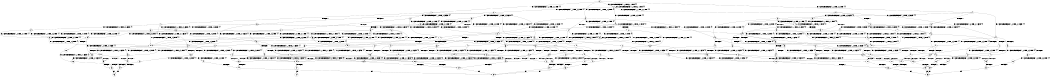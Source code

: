 digraph BCG {
size = "7, 10.5";
center = TRUE;
node [shape = circle];
0 [peripheries = 2];
0 -> 1 [label = "EX !0 !ATOMIC_EXCH_BRANCH (1, +1, TRUE, +0, 2, TRUE) !{0}"];
0 -> 2 [label = "EX !2 !ATOMIC_EXCH_BRANCH (1, +0, TRUE, +0, 1, TRUE) !{0}"];
0 -> 3 [label = "EX !1 !ATOMIC_EXCH_BRANCH (1, +0, TRUE, +0, 3, TRUE) !{0}"];
0 -> 4 [label = "EX !0 !ATOMIC_EXCH_BRANCH (1, +1, TRUE, +0, 2, TRUE) !{0}"];
1 -> 5 [label = "EX !2 !ATOMIC_EXCH_BRANCH (1, +0, TRUE, +0, 1, FALSE) !{0}"];
1 -> 6 [label = "EX !1 !ATOMIC_EXCH_BRANCH (1, +0, TRUE, +0, 3, FALSE) !{0}"];
1 -> 7 [label = "TERMINATE !0"];
2 -> 2 [label = "EX !2 !ATOMIC_EXCH_BRANCH (1, +0, TRUE, +0, 1, TRUE) !{0}"];
2 -> 8 [label = "EX !0 !ATOMIC_EXCH_BRANCH (1, +1, TRUE, +0, 2, TRUE) !{0}"];
2 -> 9 [label = "EX !1 !ATOMIC_EXCH_BRANCH (1, +0, TRUE, +0, 3, TRUE) !{0}"];
2 -> 10 [label = "EX !0 !ATOMIC_EXCH_BRANCH (1, +1, TRUE, +0, 2, TRUE) !{0}"];
3 -> 11 [label = "EX !0 !ATOMIC_EXCH_BRANCH (1, +1, TRUE, +0, 2, TRUE) !{0}"];
3 -> 9 [label = "EX !2 !ATOMIC_EXCH_BRANCH (1, +0, TRUE, +0, 1, TRUE) !{0}"];
3 -> 12 [label = "TERMINATE !1"];
3 -> 13 [label = "EX !0 !ATOMIC_EXCH_BRANCH (1, +1, TRUE, +0, 2, TRUE) !{0}"];
4 -> 14 [label = "EX !2 !ATOMIC_EXCH_BRANCH (1, +0, TRUE, +0, 1, FALSE) !{0}"];
4 -> 15 [label = "EX !1 !ATOMIC_EXCH_BRANCH (1, +0, TRUE, +0, 3, FALSE) !{0}"];
4 -> 16 [label = "TERMINATE !0"];
5 -> 17 [label = "EX !1 !ATOMIC_EXCH_BRANCH (1, +0, TRUE, +0, 3, TRUE) !{0}"];
5 -> 18 [label = "TERMINATE !0"];
5 -> 19 [label = "TERMINATE !2"];
6 -> 11 [label = "EX !1 !ATOMIC_EXCH_BRANCH (1, +1, TRUE, +0, 3, TRUE) !{0}"];
6 -> 20 [label = "EX !2 !ATOMIC_EXCH_BRANCH (1, +0, TRUE, +0, 1, TRUE) !{0}"];
6 -> 21 [label = "TERMINATE !0"];
7 -> 22 [label = "EX !2 !ATOMIC_EXCH_BRANCH (1, +0, TRUE, +0, 1, FALSE) !{1}"];
7 -> 23 [label = "EX !1 !ATOMIC_EXCH_BRANCH (1, +0, TRUE, +0, 3, FALSE) !{1}"];
7 -> 24 [label = "EX !1 !ATOMIC_EXCH_BRANCH (1, +0, TRUE, +0, 3, FALSE) !{1}"];
8 -> 5 [label = "EX !2 !ATOMIC_EXCH_BRANCH (1, +0, TRUE, +0, 1, FALSE) !{0}"];
8 -> 25 [label = "EX !1 !ATOMIC_EXCH_BRANCH (1, +0, TRUE, +0, 3, FALSE) !{0}"];
8 -> 26 [label = "TERMINATE !0"];
9 -> 9 [label = "EX !2 !ATOMIC_EXCH_BRANCH (1, +0, TRUE, +0, 1, TRUE) !{0}"];
9 -> 27 [label = "EX !0 !ATOMIC_EXCH_BRANCH (1, +1, TRUE, +0, 2, TRUE) !{0}"];
9 -> 28 [label = "TERMINATE !1"];
9 -> 29 [label = "EX !0 !ATOMIC_EXCH_BRANCH (1, +1, TRUE, +0, 2, TRUE) !{0}"];
10 -> 14 [label = "EX !2 !ATOMIC_EXCH_BRANCH (1, +0, TRUE, +0, 1, FALSE) !{0}"];
10 -> 30 [label = "EX !1 !ATOMIC_EXCH_BRANCH (1, +0, TRUE, +0, 3, FALSE) !{0}"];
10 -> 31 [label = "TERMINATE !0"];
11 -> 32 [label = "EX !2 !ATOMIC_EXCH_BRANCH (1, +0, TRUE, +0, 1, FALSE) !{0}"];
11 -> 33 [label = "TERMINATE !0"];
11 -> 34 [label = "TERMINATE !1"];
12 -> 35 [label = "EX !0 !ATOMIC_EXCH_BRANCH (1, +1, TRUE, +0, 2, TRUE) !{0}"];
12 -> 36 [label = "EX !2 !ATOMIC_EXCH_BRANCH (1, +0, TRUE, +0, 1, TRUE) !{0}"];
12 -> 37 [label = "EX !0 !ATOMIC_EXCH_BRANCH (1, +1, TRUE, +0, 2, TRUE) !{0}"];
13 -> 38 [label = "EX !2 !ATOMIC_EXCH_BRANCH (1, +0, TRUE, +0, 1, FALSE) !{0}"];
13 -> 39 [label = "TERMINATE !0"];
13 -> 40 [label = "TERMINATE !1"];
14 -> 41 [label = "EX !1 !ATOMIC_EXCH_BRANCH (1, +0, TRUE, +0, 3, TRUE) !{0}"];
14 -> 42 [label = "TERMINATE !0"];
14 -> 43 [label = "TERMINATE !2"];
15 -> 13 [label = "EX !1 !ATOMIC_EXCH_BRANCH (1, +1, TRUE, +0, 3, TRUE) !{0}"];
15 -> 44 [label = "EX !2 !ATOMIC_EXCH_BRANCH (1, +0, TRUE, +0, 1, TRUE) !{0}"];
15 -> 45 [label = "TERMINATE !0"];
16 -> 46 [label = "EX !2 !ATOMIC_EXCH_BRANCH (1, +0, TRUE, +0, 1, FALSE) !{1}"];
16 -> 47 [label = "EX !1 !ATOMIC_EXCH_BRANCH (1, +0, TRUE, +0, 3, FALSE) !{1}"];
17 -> 48 [label = "TERMINATE !0"];
17 -> 49 [label = "TERMINATE !2"];
17 -> 50 [label = "TERMINATE !1"];
18 -> 51 [label = "EX !1 !ATOMIC_EXCH_BRANCH (1, +0, TRUE, +0, 3, TRUE) !{1}"];
18 -> 52 [label = "TERMINATE !2"];
18 -> 53 [label = "EX !1 !ATOMIC_EXCH_BRANCH (1, +0, TRUE, +0, 3, TRUE) !{1}"];
19 -> 54 [label = "EX !1 !ATOMIC_EXCH_BRANCH (1, +0, TRUE, +0, 3, TRUE) !{0}"];
19 -> 55 [label = "TERMINATE !0"];
20 -> 27 [label = "EX !1 !ATOMIC_EXCH_BRANCH (1, +1, TRUE, +0, 3, TRUE) !{0}"];
20 -> 20 [label = "EX !2 !ATOMIC_EXCH_BRANCH (1, +0, TRUE, +0, 1, TRUE) !{0}"];
20 -> 56 [label = "TERMINATE !0"];
21 -> 57 [label = "EX !1 !ATOMIC_EXCH_BRANCH (1, +1, TRUE, +0, 3, TRUE) !{1}"];
21 -> 58 [label = "EX !2 !ATOMIC_EXCH_BRANCH (1, +0, TRUE, +0, 1, TRUE) !{1}"];
21 -> 59 [label = "EX !1 !ATOMIC_EXCH_BRANCH (1, +1, TRUE, +0, 3, TRUE) !{1}"];
22 -> 51 [label = "EX !1 !ATOMIC_EXCH_BRANCH (1, +0, TRUE, +0, 3, TRUE) !{1}"];
22 -> 52 [label = "TERMINATE !2"];
22 -> 53 [label = "EX !1 !ATOMIC_EXCH_BRANCH (1, +0, TRUE, +0, 3, TRUE) !{1}"];
23 -> 57 [label = "EX !1 !ATOMIC_EXCH_BRANCH (1, +1, TRUE, +0, 3, TRUE) !{1}"];
23 -> 58 [label = "EX !2 !ATOMIC_EXCH_BRANCH (1, +0, TRUE, +0, 1, TRUE) !{1}"];
23 -> 59 [label = "EX !1 !ATOMIC_EXCH_BRANCH (1, +1, TRUE, +0, 3, TRUE) !{1}"];
24 -> 60 [label = "EX !2 !ATOMIC_EXCH_BRANCH (1, +0, TRUE, +0, 1, TRUE) !{1}"];
24 -> 59 [label = "EX !1 !ATOMIC_EXCH_BRANCH (1, +1, TRUE, +0, 3, TRUE) !{1}"];
25 -> 27 [label = "EX !1 !ATOMIC_EXCH_BRANCH (1, +1, TRUE, +0, 3, TRUE) !{0}"];
25 -> 20 [label = "EX !2 !ATOMIC_EXCH_BRANCH (1, +0, TRUE, +0, 1, TRUE) !{0}"];
25 -> 56 [label = "TERMINATE !0"];
26 -> 22 [label = "EX !2 !ATOMIC_EXCH_BRANCH (1, +0, TRUE, +0, 1, FALSE) !{1}"];
26 -> 61 [label = "EX !1 !ATOMIC_EXCH_BRANCH (1, +0, TRUE, +0, 3, FALSE) !{1}"];
26 -> 62 [label = "EX !1 !ATOMIC_EXCH_BRANCH (1, +0, TRUE, +0, 3, FALSE) !{1}"];
27 -> 32 [label = "EX !2 !ATOMIC_EXCH_BRANCH (1, +0, TRUE, +0, 1, FALSE) !{0}"];
27 -> 63 [label = "TERMINATE !0"];
27 -> 64 [label = "TERMINATE !1"];
28 -> 36 [label = "EX !2 !ATOMIC_EXCH_BRANCH (1, +0, TRUE, +0, 1, TRUE) !{0}"];
28 -> 65 [label = "EX !0 !ATOMIC_EXCH_BRANCH (1, +1, TRUE, +0, 2, TRUE) !{0}"];
28 -> 66 [label = "EX !0 !ATOMIC_EXCH_BRANCH (1, +1, TRUE, +0, 2, TRUE) !{0}"];
29 -> 38 [label = "EX !2 !ATOMIC_EXCH_BRANCH (1, +0, TRUE, +0, 1, FALSE) !{0}"];
29 -> 67 [label = "TERMINATE !0"];
29 -> 68 [label = "TERMINATE !1"];
30 -> 29 [label = "EX !1 !ATOMIC_EXCH_BRANCH (1, +1, TRUE, +0, 3, TRUE) !{0}"];
30 -> 44 [label = "EX !2 !ATOMIC_EXCH_BRANCH (1, +0, TRUE, +0, 1, TRUE) !{0}"];
30 -> 69 [label = "TERMINATE !0"];
31 -> 46 [label = "EX !2 !ATOMIC_EXCH_BRANCH (1, +0, TRUE, +0, 1, FALSE) !{1}"];
31 -> 70 [label = "EX !1 !ATOMIC_EXCH_BRANCH (1, +0, TRUE, +0, 3, FALSE) !{1}"];
32 -> 48 [label = "TERMINATE !0"];
32 -> 49 [label = "TERMINATE !2"];
32 -> 50 [label = "TERMINATE !1"];
33 -> 71 [label = "EX !2 !ATOMIC_EXCH_BRANCH (1, +0, TRUE, +0, 1, FALSE) !{1}"];
33 -> 72 [label = "TERMINATE !1"];
34 -> 73 [label = "EX !2 !ATOMIC_EXCH_BRANCH (1, +0, TRUE, +0, 1, FALSE) !{0}"];
34 -> 74 [label = "TERMINATE !0"];
35 -> 73 [label = "EX !2 !ATOMIC_EXCH_BRANCH (1, +0, TRUE, +0, 1, FALSE) !{0}"];
35 -> 74 [label = "TERMINATE !0"];
36 -> 36 [label = "EX !2 !ATOMIC_EXCH_BRANCH (1, +0, TRUE, +0, 1, TRUE) !{0}"];
36 -> 65 [label = "EX !0 !ATOMIC_EXCH_BRANCH (1, +1, TRUE, +0, 2, TRUE) !{0}"];
36 -> 66 [label = "EX !0 !ATOMIC_EXCH_BRANCH (1, +1, TRUE, +0, 2, TRUE) !{0}"];
37 -> 75 [label = "EX !2 !ATOMIC_EXCH_BRANCH (1, +0, TRUE, +0, 1, FALSE) !{0}"];
37 -> 76 [label = "TERMINATE !0"];
38 -> 77 [label = "TERMINATE !0"];
38 -> 78 [label = "TERMINATE !2"];
38 -> 79 [label = "TERMINATE !1"];
39 -> 80 [label = "EX !2 !ATOMIC_EXCH_BRANCH (1, +0, TRUE, +0, 1, FALSE) !{1}"];
39 -> 81 [label = "TERMINATE !1"];
40 -> 75 [label = "EX !2 !ATOMIC_EXCH_BRANCH (1, +0, TRUE, +0, 1, FALSE) !{0}"];
40 -> 76 [label = "TERMINATE !0"];
41 -> 77 [label = "TERMINATE !0"];
41 -> 78 [label = "TERMINATE !2"];
41 -> 79 [label = "TERMINATE !1"];
42 -> 82 [label = "EX !1 !ATOMIC_EXCH_BRANCH (1, +0, TRUE, +0, 3, TRUE) !{1}"];
42 -> 83 [label = "TERMINATE !2"];
43 -> 84 [label = "EX !1 !ATOMIC_EXCH_BRANCH (1, +0, TRUE, +0, 3, TRUE) !{0}"];
43 -> 85 [label = "TERMINATE !0"];
44 -> 29 [label = "EX !1 !ATOMIC_EXCH_BRANCH (1, +1, TRUE, +0, 3, TRUE) !{0}"];
44 -> 44 [label = "EX !2 !ATOMIC_EXCH_BRANCH (1, +0, TRUE, +0, 1, TRUE) !{0}"];
44 -> 69 [label = "TERMINATE !0"];
45 -> 86 [label = "EX !1 !ATOMIC_EXCH_BRANCH (1, +1, TRUE, +0, 3, TRUE) !{1}"];
45 -> 87 [label = "EX !2 !ATOMIC_EXCH_BRANCH (1, +0, TRUE, +0, 1, TRUE) !{1}"];
46 -> 82 [label = "EX !1 !ATOMIC_EXCH_BRANCH (1, +0, TRUE, +0, 3, TRUE) !{1}"];
46 -> 83 [label = "TERMINATE !2"];
47 -> 86 [label = "EX !1 !ATOMIC_EXCH_BRANCH (1, +1, TRUE, +0, 3, TRUE) !{1}"];
47 -> 87 [label = "EX !2 !ATOMIC_EXCH_BRANCH (1, +0, TRUE, +0, 1, TRUE) !{1}"];
48 -> 88 [label = "TERMINATE !2"];
48 -> 89 [label = "TERMINATE !1"];
49 -> 90 [label = "TERMINATE !0"];
49 -> 91 [label = "TERMINATE !1"];
50 -> 92 [label = "TERMINATE !0"];
50 -> 93 [label = "TERMINATE !2"];
51 -> 88 [label = "TERMINATE !2"];
51 -> 89 [label = "TERMINATE !1"];
52 -> 94 [label = "EX !1 !ATOMIC_EXCH_BRANCH (1, +0, TRUE, +0, 3, TRUE) !{1}"];
52 -> 95 [label = "EX !1 !ATOMIC_EXCH_BRANCH (1, +0, TRUE, +0, 3, TRUE) !{1}"];
53 -> 96 [label = "TERMINATE !2"];
53 -> 97 [label = "TERMINATE !1"];
54 -> 90 [label = "TERMINATE !0"];
54 -> 91 [label = "TERMINATE !1"];
55 -> 98 [label = "EX !1 !ATOMIC_EXCH_BRANCH (1, +0, TRUE, +0, 3, TRUE) !{2}"];
56 -> 99 [label = "EX !1 !ATOMIC_EXCH_BRANCH (1, +1, TRUE, +0, 3, TRUE) !{1}"];
56 -> 58 [label = "EX !2 !ATOMIC_EXCH_BRANCH (1, +0, TRUE, +0, 1, TRUE) !{1}"];
56 -> 100 [label = "EX !1 !ATOMIC_EXCH_BRANCH (1, +1, TRUE, +0, 3, TRUE) !{1}"];
57 -> 71 [label = "EX !2 !ATOMIC_EXCH_BRANCH (1, +0, TRUE, +0, 1, FALSE) !{1}"];
57 -> 72 [label = "TERMINATE !1"];
58 -> 99 [label = "EX !1 !ATOMIC_EXCH_BRANCH (1, +1, TRUE, +0, 3, TRUE) !{1}"];
58 -> 58 [label = "EX !2 !ATOMIC_EXCH_BRANCH (1, +0, TRUE, +0, 1, TRUE) !{1}"];
58 -> 100 [label = "EX !1 !ATOMIC_EXCH_BRANCH (1, +1, TRUE, +0, 3, TRUE) !{1}"];
59 -> 101 [label = "EX !2 !ATOMIC_EXCH_BRANCH (1, +0, TRUE, +0, 1, FALSE) !{1}"];
59 -> 102 [label = "TERMINATE !1"];
60 -> 60 [label = "EX !2 !ATOMIC_EXCH_BRANCH (1, +0, TRUE, +0, 1, TRUE) !{1}"];
60 -> 100 [label = "EX !1 !ATOMIC_EXCH_BRANCH (1, +1, TRUE, +0, 3, TRUE) !{1}"];
61 -> 99 [label = "EX !1 !ATOMIC_EXCH_BRANCH (1, +1, TRUE, +0, 3, TRUE) !{1}"];
61 -> 58 [label = "EX !2 !ATOMIC_EXCH_BRANCH (1, +0, TRUE, +0, 1, TRUE) !{1}"];
61 -> 100 [label = "EX !1 !ATOMIC_EXCH_BRANCH (1, +1, TRUE, +0, 3, TRUE) !{1}"];
62 -> 60 [label = "EX !2 !ATOMIC_EXCH_BRANCH (1, +0, TRUE, +0, 1, TRUE) !{1}"];
62 -> 100 [label = "EX !1 !ATOMIC_EXCH_BRANCH (1, +1, TRUE, +0, 3, TRUE) !{1}"];
63 -> 71 [label = "EX !2 !ATOMIC_EXCH_BRANCH (1, +0, TRUE, +0, 1, FALSE) !{1}"];
63 -> 103 [label = "TERMINATE !1"];
64 -> 73 [label = "EX !2 !ATOMIC_EXCH_BRANCH (1, +0, TRUE, +0, 1, FALSE) !{0}"];
64 -> 104 [label = "TERMINATE !0"];
65 -> 73 [label = "EX !2 !ATOMIC_EXCH_BRANCH (1, +0, TRUE, +0, 1, FALSE) !{0}"];
65 -> 104 [label = "TERMINATE !0"];
66 -> 75 [label = "EX !2 !ATOMIC_EXCH_BRANCH (1, +0, TRUE, +0, 1, FALSE) !{0}"];
66 -> 105 [label = "TERMINATE !0"];
67 -> 80 [label = "EX !2 !ATOMIC_EXCH_BRANCH (1, +0, TRUE, +0, 1, FALSE) !{1}"];
67 -> 106 [label = "TERMINATE !1"];
68 -> 75 [label = "EX !2 !ATOMIC_EXCH_BRANCH (1, +0, TRUE, +0, 1, FALSE) !{0}"];
68 -> 105 [label = "TERMINATE !0"];
69 -> 107 [label = "EX !1 !ATOMIC_EXCH_BRANCH (1, +1, TRUE, +0, 3, TRUE) !{1}"];
69 -> 87 [label = "EX !2 !ATOMIC_EXCH_BRANCH (1, +0, TRUE, +0, 1, TRUE) !{1}"];
70 -> 107 [label = "EX !1 !ATOMIC_EXCH_BRANCH (1, +1, TRUE, +0, 3, TRUE) !{1}"];
70 -> 87 [label = "EX !2 !ATOMIC_EXCH_BRANCH (1, +0, TRUE, +0, 1, TRUE) !{1}"];
71 -> 88 [label = "TERMINATE !2"];
71 -> 89 [label = "TERMINATE !1"];
72 -> 108 [label = "EX !2 !ATOMIC_EXCH_BRANCH (1, +0, TRUE, +0, 1, FALSE) !{2}"];
72 -> 109 [label = "EX !2 !ATOMIC_EXCH_BRANCH (1, +0, TRUE, +0, 1, FALSE) !{2}"];
73 -> 92 [label = "TERMINATE !0"];
73 -> 93 [label = "TERMINATE !2"];
74 -> 108 [label = "EX !2 !ATOMIC_EXCH_BRANCH (1, +0, TRUE, +0, 1, FALSE) !{2}"];
74 -> 109 [label = "EX !2 !ATOMIC_EXCH_BRANCH (1, +0, TRUE, +0, 1, FALSE) !{2}"];
75 -> 110 [label = "TERMINATE !0"];
75 -> 111 [label = "TERMINATE !2"];
76 -> 112 [label = "EX !2 !ATOMIC_EXCH_BRANCH (1, +0, TRUE, +0, 1, FALSE) !{2}"];
77 -> 113 [label = "TERMINATE !2"];
77 -> 114 [label = "TERMINATE !1"];
78 -> 115 [label = "TERMINATE !0"];
78 -> 116 [label = "TERMINATE !1"];
79 -> 110 [label = "TERMINATE !0"];
79 -> 111 [label = "TERMINATE !2"];
80 -> 113 [label = "TERMINATE !2"];
80 -> 114 [label = "TERMINATE !1"];
81 -> 112 [label = "EX !2 !ATOMIC_EXCH_BRANCH (1, +0, TRUE, +0, 1, FALSE) !{2}"];
82 -> 113 [label = "TERMINATE !2"];
82 -> 114 [label = "TERMINATE !1"];
83 -> 117 [label = "EX !1 !ATOMIC_EXCH_BRANCH (1, +0, TRUE, +0, 3, TRUE) !{1}"];
84 -> 115 [label = "TERMINATE !0"];
84 -> 116 [label = "TERMINATE !1"];
85 -> 118 [label = "EX !1 !ATOMIC_EXCH_BRANCH (1, +0, TRUE, +0, 3, TRUE) !{2}"];
86 -> 80 [label = "EX !2 !ATOMIC_EXCH_BRANCH (1, +0, TRUE, +0, 1, FALSE) !{1}"];
86 -> 81 [label = "TERMINATE !1"];
87 -> 107 [label = "EX !1 !ATOMIC_EXCH_BRANCH (1, +1, TRUE, +0, 3, TRUE) !{1}"];
87 -> 87 [label = "EX !2 !ATOMIC_EXCH_BRANCH (1, +0, TRUE, +0, 1, TRUE) !{1}"];
88 -> 119 [label = "TERMINATE !1"];
89 -> 120 [label = "TERMINATE !2"];
90 -> 121 [label = "TERMINATE !1"];
91 -> 122 [label = "TERMINATE !0"];
92 -> 120 [label = "TERMINATE !2"];
93 -> 122 [label = "TERMINATE !0"];
94 -> 119 [label = "TERMINATE !1"];
95 -> 123 [label = "TERMINATE !1"];
96 -> 123 [label = "TERMINATE !1"];
97 -> 124 [label = "TERMINATE !2"];
98 -> 121 [label = "TERMINATE !1"];
99 -> 71 [label = "EX !2 !ATOMIC_EXCH_BRANCH (1, +0, TRUE, +0, 1, FALSE) !{1}"];
99 -> 103 [label = "TERMINATE !1"];
100 -> 101 [label = "EX !2 !ATOMIC_EXCH_BRANCH (1, +0, TRUE, +0, 1, FALSE) !{1}"];
100 -> 125 [label = "TERMINATE !1"];
101 -> 96 [label = "TERMINATE !2"];
101 -> 97 [label = "TERMINATE !1"];
102 -> 126 [label = "EX !2 !ATOMIC_EXCH_BRANCH (1, +0, TRUE, +0, 1, FALSE) !{2}"];
103 -> 108 [label = "EX !2 !ATOMIC_EXCH_BRANCH (1, +0, TRUE, +0, 1, FALSE) !{2}"];
103 -> 109 [label = "EX !2 !ATOMIC_EXCH_BRANCH (1, +0, TRUE, +0, 1, FALSE) !{2}"];
104 -> 108 [label = "EX !2 !ATOMIC_EXCH_BRANCH (1, +0, TRUE, +0, 1, FALSE) !{2}"];
104 -> 109 [label = "EX !2 !ATOMIC_EXCH_BRANCH (1, +0, TRUE, +0, 1, FALSE) !{2}"];
105 -> 112 [label = "EX !2 !ATOMIC_EXCH_BRANCH (1, +0, TRUE, +0, 1, FALSE) !{2}"];
106 -> 112 [label = "EX !2 !ATOMIC_EXCH_BRANCH (1, +0, TRUE, +0, 1, FALSE) !{2}"];
107 -> 80 [label = "EX !2 !ATOMIC_EXCH_BRANCH (1, +0, TRUE, +0, 1, FALSE) !{1}"];
107 -> 106 [label = "TERMINATE !1"];
108 -> 120 [label = "TERMINATE !2"];
109 -> 127 [label = "TERMINATE !2"];
110 -> 128 [label = "TERMINATE !2"];
111 -> 129 [label = "TERMINATE !0"];
112 -> 128 [label = "TERMINATE !2"];
113 -> 130 [label = "TERMINATE !1"];
114 -> 128 [label = "TERMINATE !2"];
115 -> 131 [label = "TERMINATE !1"];
116 -> 129 [label = "TERMINATE !0"];
117 -> 130 [label = "TERMINATE !1"];
118 -> 131 [label = "TERMINATE !1"];
119 -> 132 [label = "exit"];
120 -> 132 [label = "exit"];
121 -> 132 [label = "exit"];
122 -> 132 [label = "exit"];
123 -> 133 [label = "exit"];
124 -> 133 [label = "exit"];
125 -> 126 [label = "EX !2 !ATOMIC_EXCH_BRANCH (1, +0, TRUE, +0, 1, FALSE) !{2}"];
126 -> 124 [label = "TERMINATE !2"];
127 -> 134 [label = "exit"];
128 -> 135 [label = "exit"];
129 -> 135 [label = "exit"];
130 -> 135 [label = "exit"];
131 -> 135 [label = "exit"];
}

